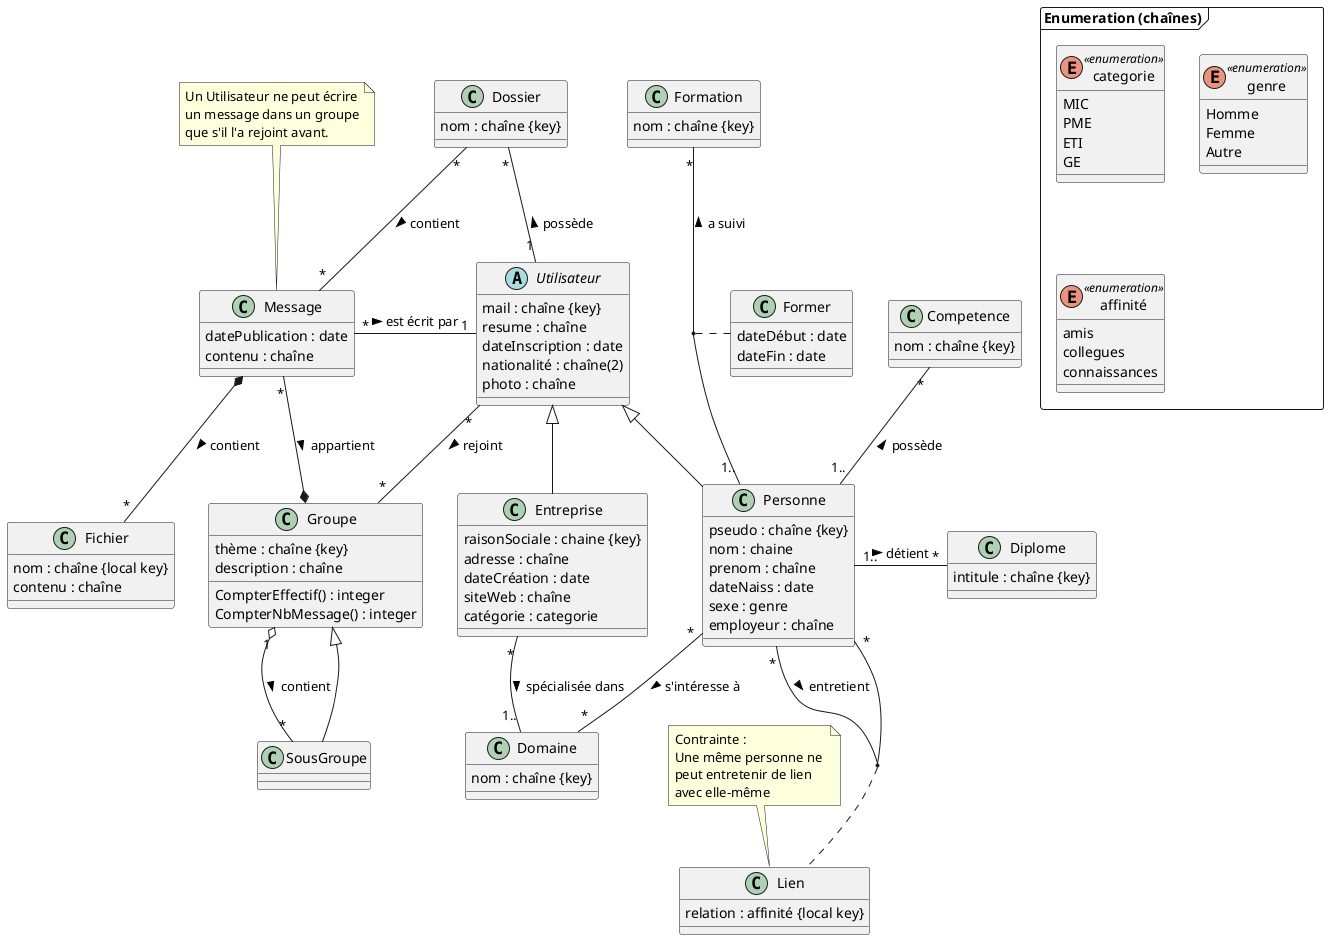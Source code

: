 @startuml
abstract class Utilisateur{
    mail : chaîne {key}
    resume : chaîne
    dateInscription : date
    {field}nationalité : chaîne(2)
    photo : chaîne
}

class Personne{
    pseudo : chaîne {key}
    nom : chaine
    prenom : chaîne
    dateNaiss : date
    {field} sexe : genre
    employeur : chaîne
}

class Diplome{
    intitule : chaîne {key}
}

class Entreprise{
    raisonSociale : chaine {key}
    adresse : chaîne
    dateCréation : date
    siteWeb : chaîne
    catégorie : categorie
}

class Domaine {
    nom : chaîne {key}
}

class Lien {
    relation : affinité {local key}
}

class Groupe{
    thème : chaîne {key}
    description : chaîne
    CompterEffectif() : integer
    CompterNbMessage() : integer
}

class SousGroupe{

}

class Message {
    datePublication : date
    contenu : chaîne
}

class Fichier{
    nom : chaîne {local key}
    contenu : chaîne
}

class Dossier{
    nom : chaîne {key}
}

class Formation{
    nom : chaîne {key}
}

class Former{
    dateDébut : date
    dateFin : date
}

class Competence{
    nom : chaîne {key}
}

package "Enumeration (chaînes)" <<frame>> {
    enum categorie <<enumeration>> {
        MIC
        PME
        ETI
        GE
    }

    enum genre <<enumeration>>{
        Homme
        Femme
        Autre
    }

    enum affinité <<enumeration>>{
        amis
        collegues
        connaissances
    }
}
note "Contrainte : \nUne même personne ne \npeut entretenir de lien \navec elle-même" as Note_Lien
note  "Un Utilisateur ne peut écrire\nun message dans un groupe\nque s'il l'a rejoint avant." as Note_Contrainte

Note_Lien .. Lien
Note_Contrainte .. Message

Personne "*" -- "*" Personne  : entretient >
(Personne,Personne) .. Lien
Groupe  *-- "*" Message : appartient <
Utilisateur "*" -- "*" Groupe : rejoint >
Message "*" - "1" Utilisateur : est écrit par >
Groupe "1" o-- "*" SousGroupe : contient >
Formation "*" -- "1.." Personne : a suivi <
(Formation,Personne) .. Former
Competence "*" -- "1.." Personne : possède <
Message *-- "*" Fichier : contient >
Dossier "*" - "1" Utilisateur : possède <
Dossier "*" -- "*" Message : contient >
Personne "*" -- "*" Domaine : s'intéresse à >
Entreprise "*" -- "1.." Domaine : spécialisée dans >
Personne "1.." - "*" Diplome : détient >

Groupe <|-- SousGroupe
Utilisateur <|-- Personne
Utilisateur <|-- Entreprise


@enduml